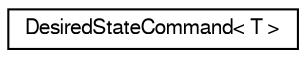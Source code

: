 digraph "Graphical Class Hierarchy"
{
  edge [fontname="FreeSans",fontsize="10",labelfontname="FreeSans",labelfontsize="10"];
  node [fontname="FreeSans",fontsize="10",shape=record];
  rankdir="LR";
  Node1 [label="DesiredStateCommand\< T \>",height=0.2,width=0.4,color="black", fillcolor="white", style="filled",URL="$d0/d27/class_desired_state_command.html"];
}
